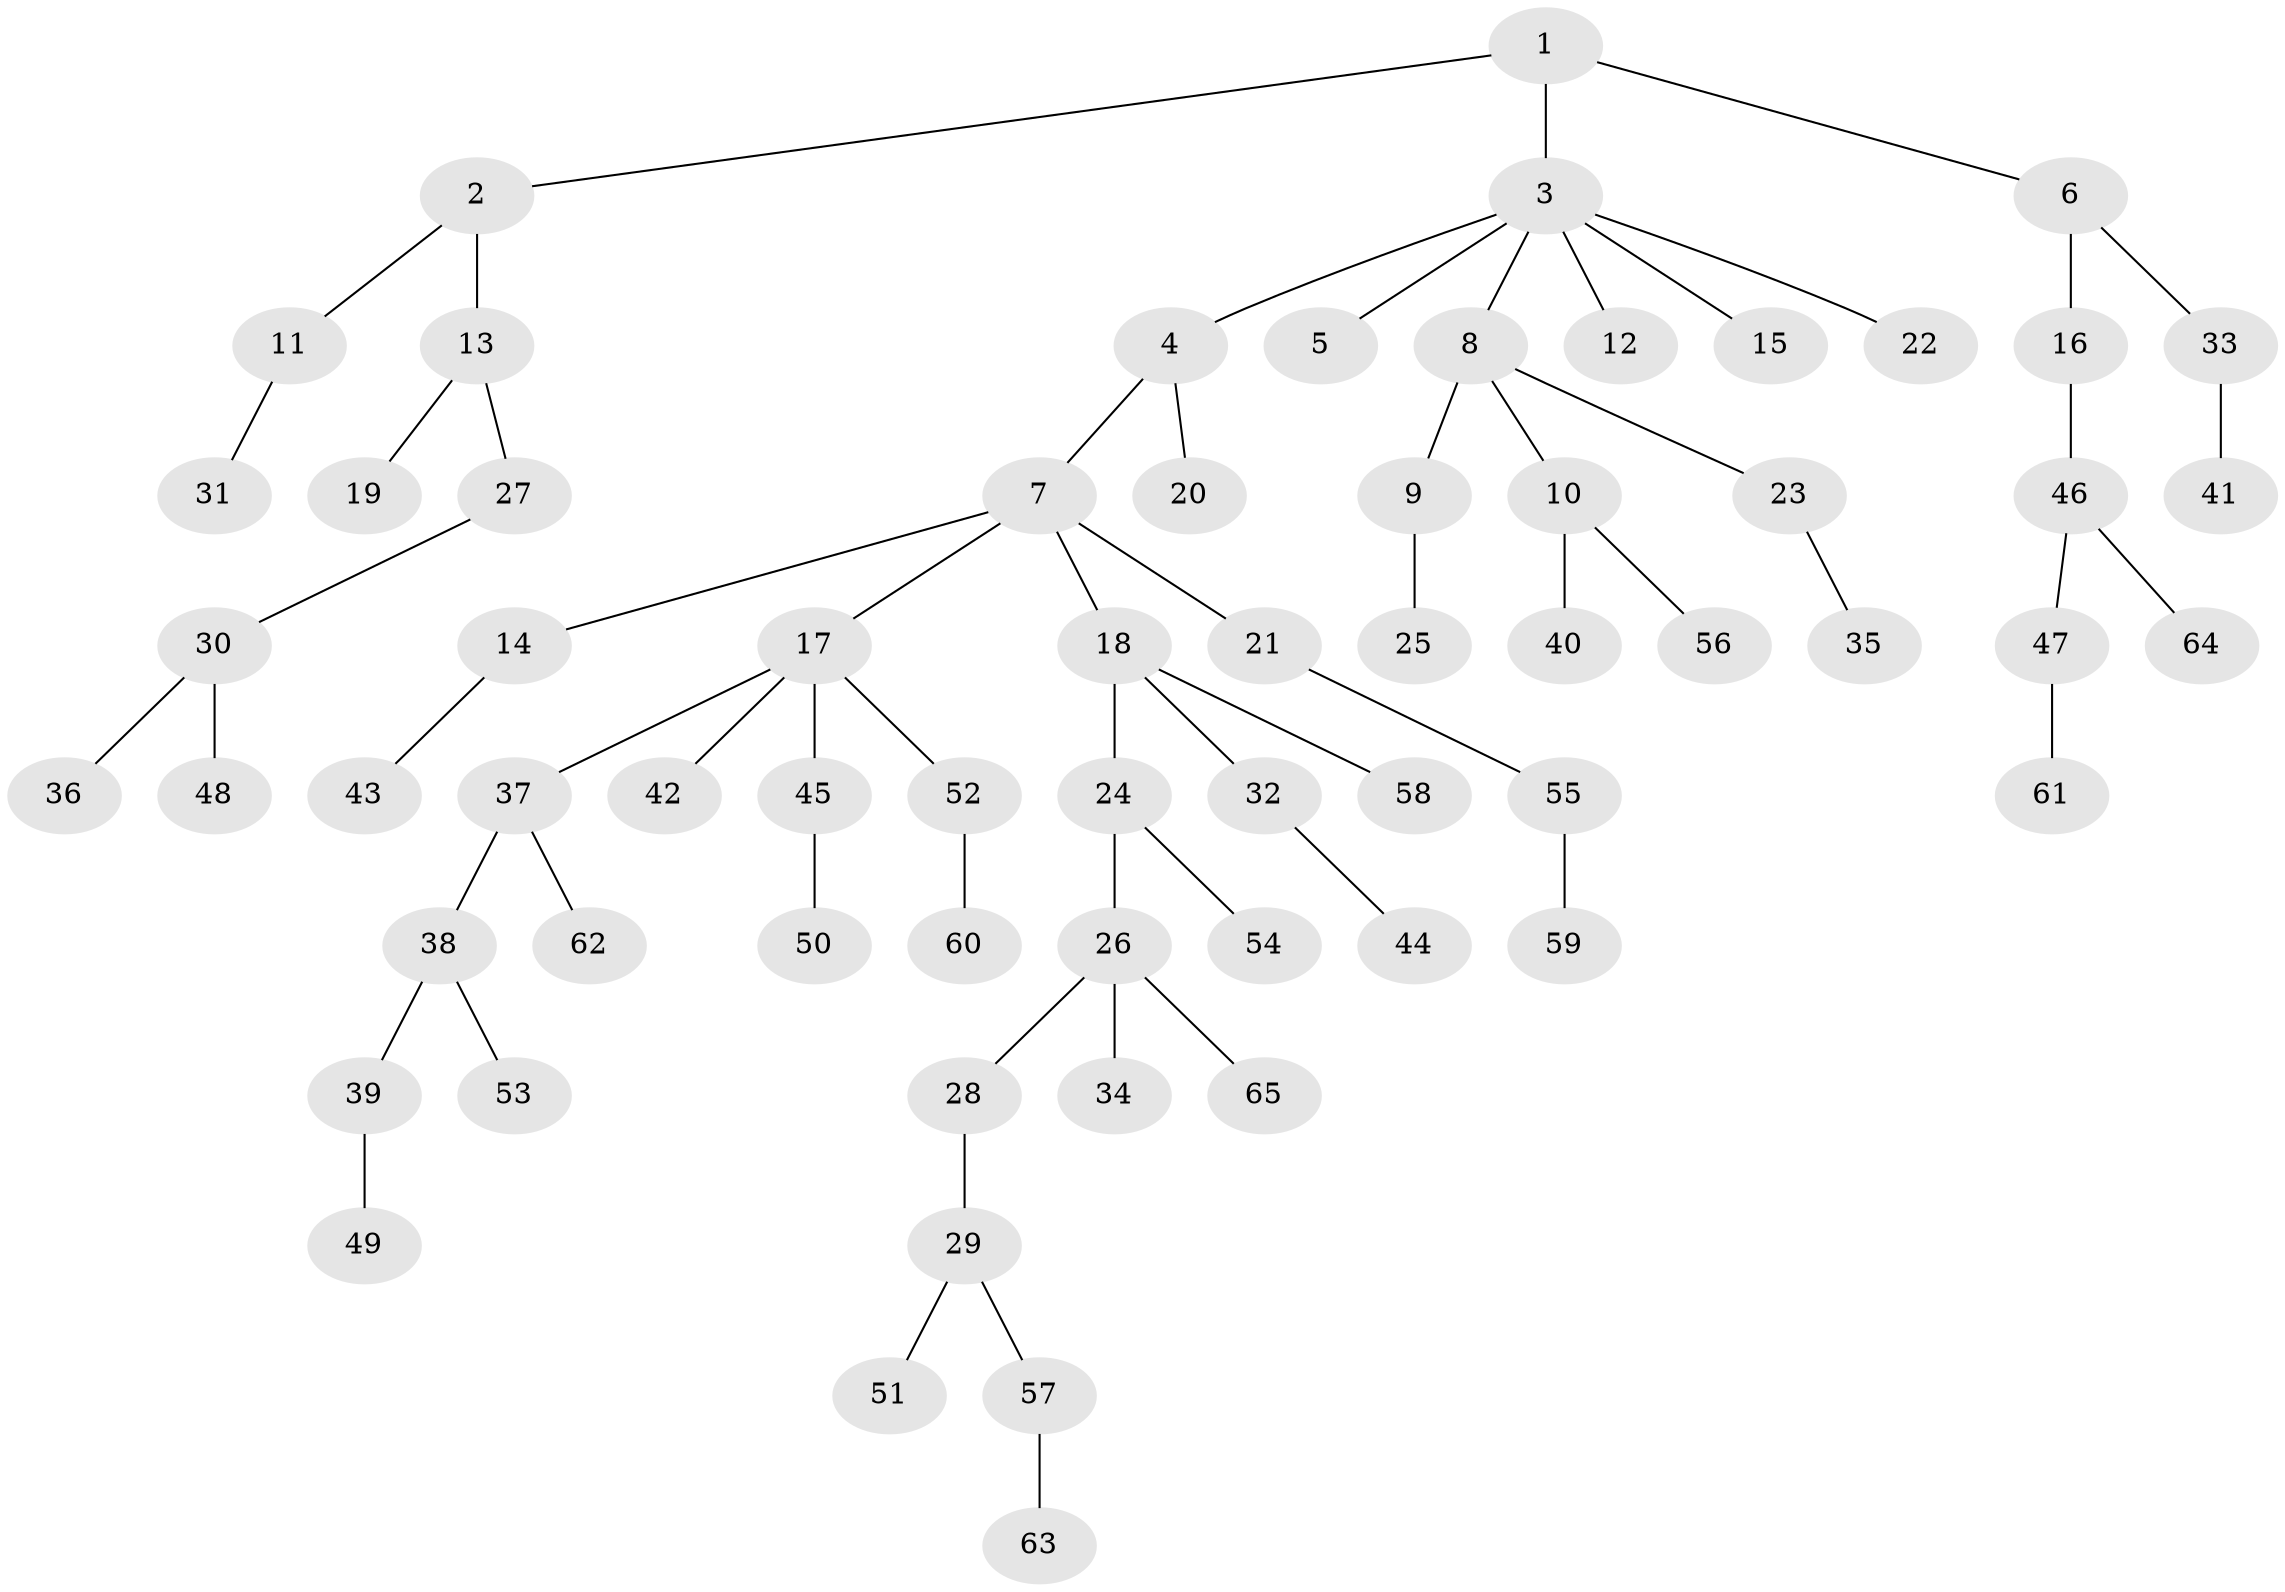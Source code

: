 // coarse degree distribution, {3: 0.125, 6: 0.025, 1: 0.45, 4: 0.05, 2: 0.325, 5: 0.025}
// Generated by graph-tools (version 1.1) at 2025/37/03/04/25 23:37:16]
// undirected, 65 vertices, 64 edges
graph export_dot {
  node [color=gray90,style=filled];
  1;
  2;
  3;
  4;
  5;
  6;
  7;
  8;
  9;
  10;
  11;
  12;
  13;
  14;
  15;
  16;
  17;
  18;
  19;
  20;
  21;
  22;
  23;
  24;
  25;
  26;
  27;
  28;
  29;
  30;
  31;
  32;
  33;
  34;
  35;
  36;
  37;
  38;
  39;
  40;
  41;
  42;
  43;
  44;
  45;
  46;
  47;
  48;
  49;
  50;
  51;
  52;
  53;
  54;
  55;
  56;
  57;
  58;
  59;
  60;
  61;
  62;
  63;
  64;
  65;
  1 -- 2;
  1 -- 3;
  1 -- 6;
  2 -- 11;
  2 -- 13;
  3 -- 4;
  3 -- 5;
  3 -- 8;
  3 -- 12;
  3 -- 15;
  3 -- 22;
  4 -- 7;
  4 -- 20;
  6 -- 16;
  6 -- 33;
  7 -- 14;
  7 -- 17;
  7 -- 18;
  7 -- 21;
  8 -- 9;
  8 -- 10;
  8 -- 23;
  9 -- 25;
  10 -- 40;
  10 -- 56;
  11 -- 31;
  13 -- 19;
  13 -- 27;
  14 -- 43;
  16 -- 46;
  17 -- 37;
  17 -- 42;
  17 -- 45;
  17 -- 52;
  18 -- 24;
  18 -- 32;
  18 -- 58;
  21 -- 55;
  23 -- 35;
  24 -- 26;
  24 -- 54;
  26 -- 28;
  26 -- 34;
  26 -- 65;
  27 -- 30;
  28 -- 29;
  29 -- 51;
  29 -- 57;
  30 -- 36;
  30 -- 48;
  32 -- 44;
  33 -- 41;
  37 -- 38;
  37 -- 62;
  38 -- 39;
  38 -- 53;
  39 -- 49;
  45 -- 50;
  46 -- 47;
  46 -- 64;
  47 -- 61;
  52 -- 60;
  55 -- 59;
  57 -- 63;
}
